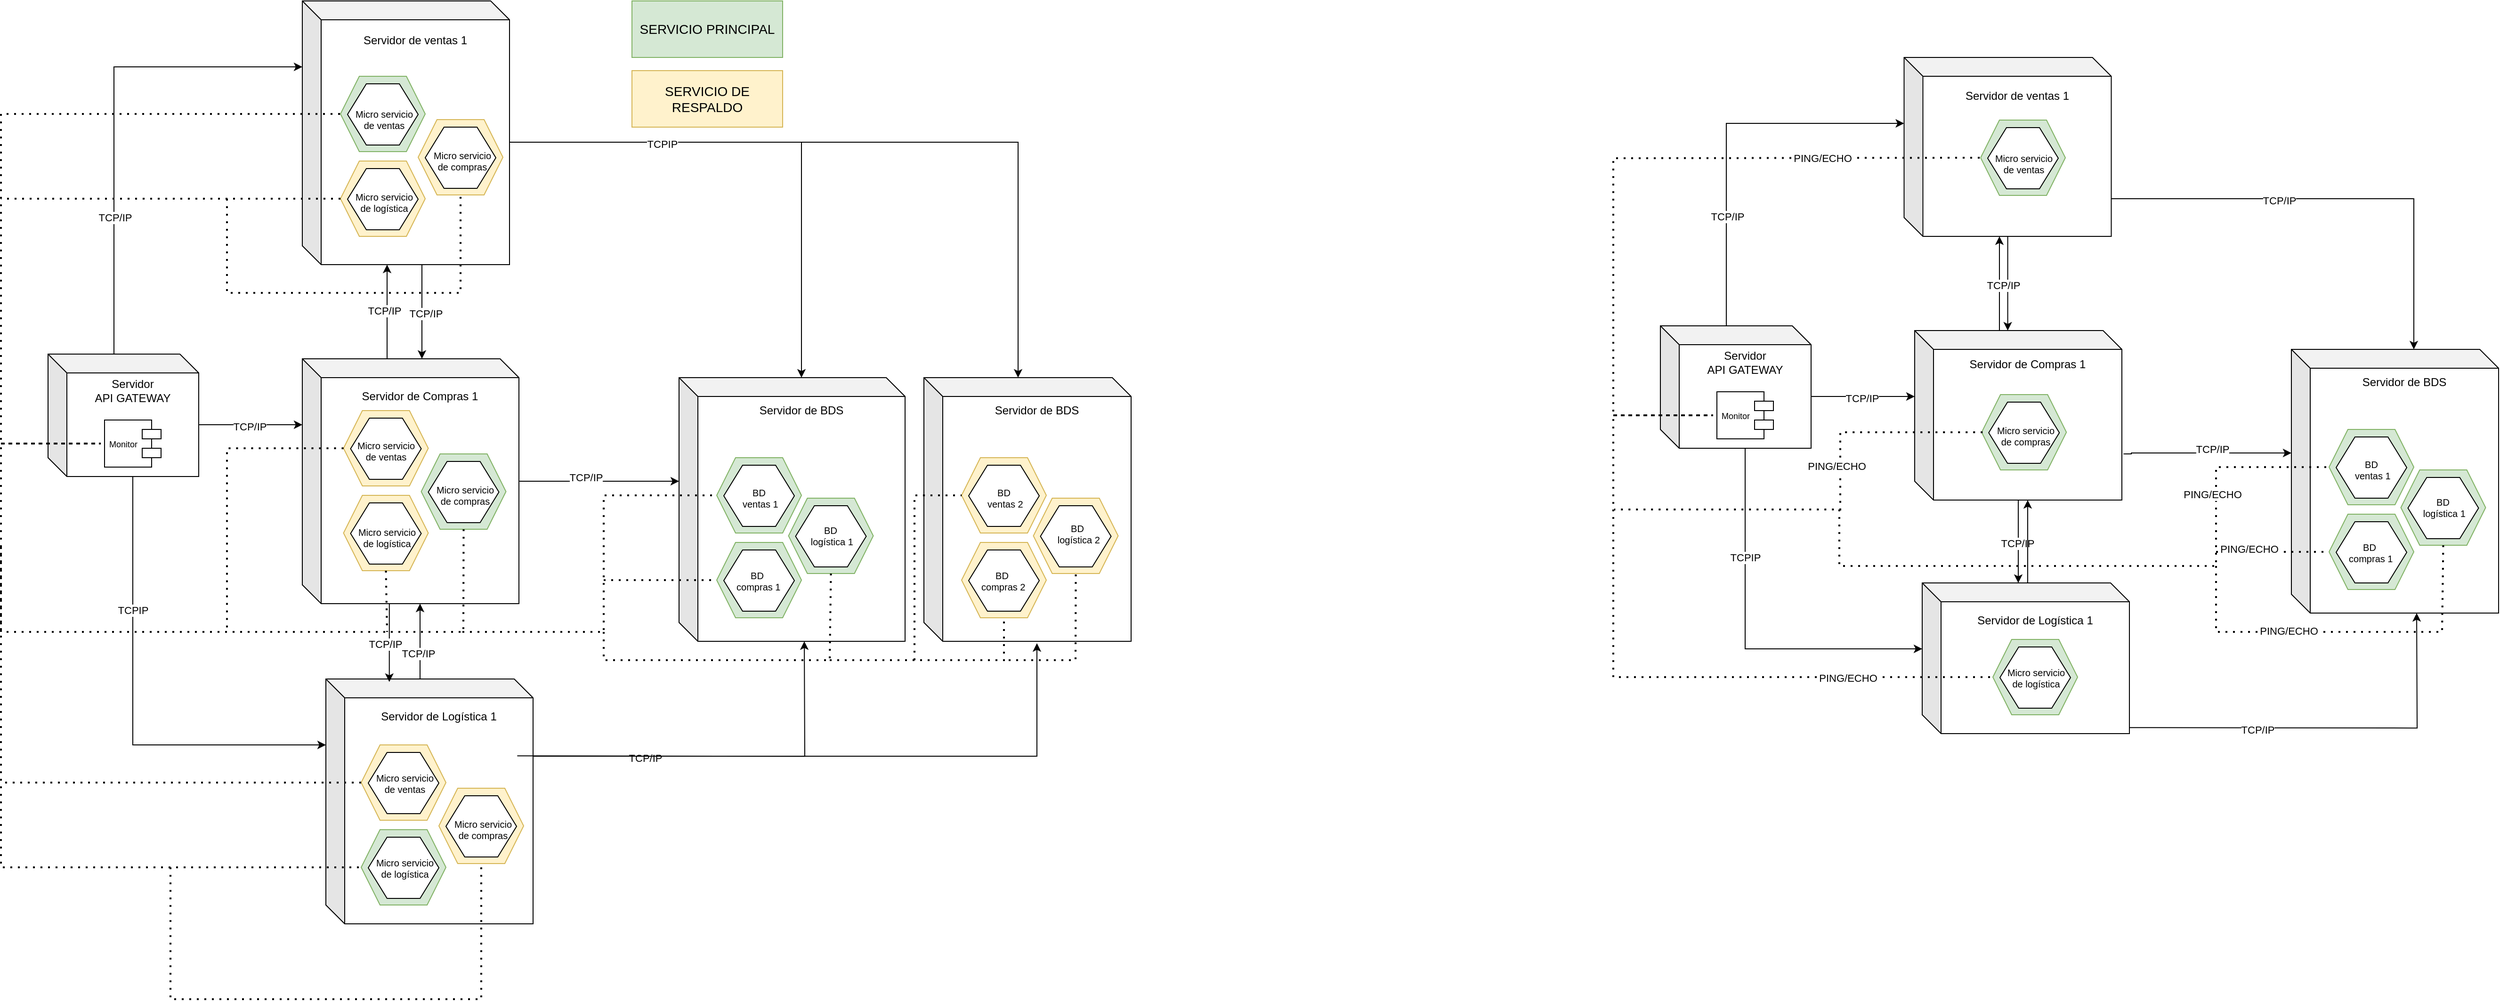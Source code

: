 <mxfile version="26.0.11">
  <diagram name="Page-1" id="pgaPNcEyneE9ROjen3j1">
    <mxGraphModel dx="1737" dy="942" grid="1" gridSize="999" guides="1" tooltips="1" connect="1" arrows="1" fold="1" page="1" pageScale="1" pageWidth="850" pageHeight="1100" math="0" shadow="0">
      <root>
        <mxCell id="0" />
        <mxCell id="1" parent="0" />
        <mxCell id="DALeheetJn7gOVZ7iviD-1" value="&lt;div&gt;&amp;nbsp;&lt;/div&gt;&lt;div&gt;&lt;span style=&quot;background-color: transparent; color: light-dark(rgb(0, 0, 0), rgb(255, 255, 255));&quot;&gt;Servidor&lt;/span&gt;&lt;/div&gt;API GATEWAY&lt;div&gt;&lt;br&gt;&lt;/div&gt;&lt;div&gt;&lt;br&gt;&lt;div&gt;&lt;br&gt;&lt;/div&gt;&lt;div&gt;&lt;br&gt;&lt;/div&gt;&lt;div&gt;&lt;br&gt;&lt;/div&gt;&lt;div&gt;&lt;br&gt;&lt;/div&gt;&lt;/div&gt;" style="shape=cube;whiteSpace=wrap;html=1;boundedLbl=1;backgroundOutline=1;darkOpacity=0.05;darkOpacity2=0.1;" vertex="1" parent="1">
          <mxGeometry x="898" y="385" width="160" height="130" as="geometry" />
        </mxCell>
        <mxCell id="DALeheetJn7gOVZ7iviD-2" value="" style="shape=module;align=left;spacingLeft=20;align=center;verticalAlign=top;whiteSpace=wrap;html=1;direction=west;" vertex="1" parent="1">
          <mxGeometry x="958" y="455" width="60" height="50" as="geometry" />
        </mxCell>
        <mxCell id="DALeheetJn7gOVZ7iviD-3" value="&lt;font style=&quot;font-size: 9px;&quot;&gt;Monitor&lt;/font&gt;" style="text;html=1;align=center;verticalAlign=middle;whiteSpace=wrap;rounded=0;" vertex="1" parent="1">
          <mxGeometry x="948" y="465" width="60" height="30" as="geometry" />
        </mxCell>
        <mxCell id="DALeheetJn7gOVZ7iviD-24" value="" style="edgeStyle=orthogonalEdgeStyle;rounded=0;orthogonalLoop=1;jettySize=auto;html=1;exitX=0.433;exitY=0.991;exitDx=0;exitDy=0;exitPerimeter=0;" edge="1" parent="1">
          <mxGeometry relative="1" as="geometry">
            <mxPoint x="1275.26" y="287.48" as="sourcePoint" />
            <mxPoint x="1295" y="390" as="targetPoint" />
            <Array as="points">
              <mxPoint x="1295" y="288" />
            </Array>
          </mxGeometry>
        </mxCell>
        <mxCell id="DALeheetJn7gOVZ7iviD-130" value="TCP/IP" style="edgeLabel;html=1;align=center;verticalAlign=middle;resizable=0;points=[];" vertex="1" connectable="0" parent="DALeheetJn7gOVZ7iviD-24">
          <mxGeometry x="0.188" y="4" relative="1" as="geometry">
            <mxPoint y="1" as="offset" />
          </mxGeometry>
        </mxCell>
        <mxCell id="DALeheetJn7gOVZ7iviD-4" value="Servidor de ventas 1&lt;div&gt;&lt;br&gt;&lt;/div&gt;&lt;div&gt;&lt;br&gt;&lt;/div&gt;&lt;div&gt;&lt;br&gt;&lt;/div&gt;&lt;div&gt;&lt;br&gt;&lt;/div&gt;&lt;div&gt;&lt;br&gt;&lt;/div&gt;&lt;div&gt;&lt;br&gt;&lt;/div&gt;&lt;div&gt;&lt;br&gt;&lt;/div&gt;&lt;div&gt;&lt;br&gt;&lt;div&gt;&lt;br&gt;&lt;/div&gt;&lt;div&gt;&lt;br&gt;&lt;/div&gt;&lt;div&gt;&lt;br&gt;&lt;/div&gt;&lt;div&gt;&lt;br&gt;&lt;/div&gt;&lt;div&gt;&lt;br&gt;&lt;/div&gt;&lt;div&gt;&lt;br&gt;&lt;div&gt;&lt;br&gt;&lt;/div&gt;&lt;/div&gt;&lt;/div&gt;" style="shape=cube;whiteSpace=wrap;html=1;boundedLbl=1;backgroundOutline=1;darkOpacity=0.05;darkOpacity2=0.1;" vertex="1" parent="1">
          <mxGeometry x="1168" y="10" width="220" height="280" as="geometry" />
        </mxCell>
        <mxCell id="DALeheetJn7gOVZ7iviD-6" value="" style="shape=hexagon;perimeter=hexagonPerimeter2;whiteSpace=wrap;html=1;fixedSize=1;labelBackgroundColor=none;fillColor=#d5e8d4;strokeColor=#82b366;" vertex="1" parent="1">
          <mxGeometry x="1208.5" y="90" width="90" height="80" as="geometry" />
        </mxCell>
        <mxCell id="DALeheetJn7gOVZ7iviD-7" value="Servidor de BDS&lt;div&gt;&lt;br&gt;&lt;/div&gt;&lt;div&gt;&lt;br&gt;&lt;/div&gt;&lt;div&gt;&lt;br&gt;&lt;/div&gt;&lt;div&gt;&lt;br&gt;&lt;/div&gt;&lt;div&gt;&lt;br&gt;&lt;/div&gt;&lt;div&gt;&lt;br&gt;&lt;div&gt;&lt;br&gt;&lt;/div&gt;&lt;/div&gt;&lt;div&gt;&lt;br&gt;&lt;/div&gt;&lt;div&gt;&lt;br&gt;&lt;/div&gt;&lt;div&gt;&lt;br&gt;&lt;/div&gt;&lt;div&gt;&lt;br&gt;&lt;/div&gt;&lt;div&gt;&lt;br&gt;&lt;/div&gt;&lt;div&gt;&lt;br&gt;&lt;/div&gt;&lt;div&gt;&lt;br&gt;&lt;/div&gt;&lt;div&gt;&lt;br&gt;&lt;/div&gt;&lt;div&gt;&lt;br&gt;&lt;/div&gt;" style="shape=cube;whiteSpace=wrap;html=1;boundedLbl=1;backgroundOutline=1;darkOpacity=0.05;darkOpacity2=0.1;" vertex="1" parent="1">
          <mxGeometry x="1568" y="410" width="240" height="280" as="geometry" />
        </mxCell>
        <mxCell id="DALeheetJn7gOVZ7iviD-8" value="Servidor de Compras 1&lt;div&gt;&lt;br&gt;&lt;/div&gt;&lt;div&gt;&lt;br&gt;&lt;/div&gt;&lt;div&gt;&lt;br&gt;&lt;/div&gt;&lt;div&gt;&lt;br&gt;&lt;/div&gt;&lt;div&gt;&lt;br&gt;&lt;/div&gt;&lt;div&gt;&lt;br&gt;&lt;div&gt;&lt;br&gt;&lt;/div&gt;&lt;/div&gt;&lt;div&gt;&lt;br&gt;&lt;/div&gt;&lt;div&gt;&lt;br&gt;&lt;/div&gt;&lt;div&gt;&lt;br&gt;&lt;/div&gt;&lt;div&gt;&lt;br&gt;&lt;/div&gt;&lt;div&gt;&lt;br&gt;&lt;/div&gt;&lt;div&gt;&lt;br&gt;&lt;/div&gt;&lt;div&gt;&lt;br&gt;&lt;/div&gt;" style="shape=cube;whiteSpace=wrap;html=1;boundedLbl=1;backgroundOutline=1;darkOpacity=0.05;darkOpacity2=0.1;" vertex="1" parent="1">
          <mxGeometry x="1168" y="390" width="230" height="260" as="geometry" />
        </mxCell>
        <mxCell id="DALeheetJn7gOVZ7iviD-10" value="Servidor de Logística 1&lt;div&gt;&lt;br&gt;&lt;/div&gt;&lt;div&gt;&lt;br&gt;&lt;/div&gt;&lt;div&gt;&lt;br&gt;&lt;/div&gt;&lt;div&gt;&lt;br&gt;&lt;/div&gt;&lt;div&gt;&lt;br&gt;&lt;/div&gt;&lt;div&gt;&lt;br&gt;&lt;div&gt;&lt;br&gt;&lt;/div&gt;&lt;/div&gt;&lt;div&gt;&lt;br&gt;&lt;/div&gt;&lt;div&gt;&lt;br&gt;&lt;/div&gt;&lt;div&gt;&lt;br&gt;&lt;/div&gt;&lt;div&gt;&lt;br&gt;&lt;/div&gt;&lt;div&gt;&lt;br&gt;&lt;/div&gt;&lt;div&gt;&lt;br&gt;&lt;/div&gt;&lt;div&gt;&lt;br&gt;&lt;/div&gt;" style="shape=cube;whiteSpace=wrap;html=1;boundedLbl=1;backgroundOutline=1;darkOpacity=0.05;darkOpacity2=0.1;" vertex="1" parent="1">
          <mxGeometry x="1193" y="730" width="220" height="260" as="geometry" />
        </mxCell>
        <mxCell id="DALeheetJn7gOVZ7iviD-12" style="edgeStyle=orthogonalEdgeStyle;rounded=0;orthogonalLoop=1;jettySize=auto;html=1;exitX=0;exitY=0;exitDx=160;exitDy=75;exitPerimeter=0;entryX=0;entryY=0;entryDx=0;entryDy=70;entryPerimeter=0;" edge="1" parent="1" source="DALeheetJn7gOVZ7iviD-1" target="DALeheetJn7gOVZ7iviD-8">
          <mxGeometry relative="1" as="geometry" />
        </mxCell>
        <mxCell id="DALeheetJn7gOVZ7iviD-31" value="TCP/IP" style="edgeLabel;html=1;align=center;verticalAlign=middle;resizable=0;points=[];" vertex="1" connectable="0" parent="DALeheetJn7gOVZ7iviD-12">
          <mxGeometry x="-0.031" y="-2" relative="1" as="geometry">
            <mxPoint as="offset" />
          </mxGeometry>
        </mxCell>
        <mxCell id="DALeheetJn7gOVZ7iviD-13" style="edgeStyle=orthogonalEdgeStyle;rounded=0;orthogonalLoop=1;jettySize=auto;html=1;exitX=0;exitY=0;exitDx=70;exitDy=0;exitPerimeter=0;entryX=0;entryY=0;entryDx=0;entryDy=70;entryPerimeter=0;" edge="1" parent="1" source="DALeheetJn7gOVZ7iviD-1" target="DALeheetJn7gOVZ7iviD-4">
          <mxGeometry relative="1" as="geometry" />
        </mxCell>
        <mxCell id="DALeheetJn7gOVZ7iviD-66" value="TCP/IP" style="edgeLabel;html=1;align=center;verticalAlign=middle;resizable=0;points=[];" vertex="1" connectable="0" parent="DALeheetJn7gOVZ7iviD-13">
          <mxGeometry x="-0.423" y="-1" relative="1" as="geometry">
            <mxPoint as="offset" />
          </mxGeometry>
        </mxCell>
        <mxCell id="DALeheetJn7gOVZ7iviD-14" style="edgeStyle=orthogonalEdgeStyle;rounded=0;orthogonalLoop=1;jettySize=auto;html=1;exitX=0;exitY=0;exitDx=90;exitDy=130;exitPerimeter=0;entryX=0;entryY=0;entryDx=0;entryDy=70;entryPerimeter=0;" edge="1" parent="1" source="DALeheetJn7gOVZ7iviD-1" target="DALeheetJn7gOVZ7iviD-10">
          <mxGeometry relative="1" as="geometry" />
        </mxCell>
        <mxCell id="DALeheetJn7gOVZ7iviD-67" value="TCPIP" style="edgeLabel;html=1;align=center;verticalAlign=middle;resizable=0;points=[];" vertex="1" connectable="0" parent="DALeheetJn7gOVZ7iviD-14">
          <mxGeometry x="-0.423" relative="1" as="geometry">
            <mxPoint as="offset" />
          </mxGeometry>
        </mxCell>
        <mxCell id="DALeheetJn7gOVZ7iviD-16" style="edgeStyle=orthogonalEdgeStyle;rounded=0;orthogonalLoop=1;jettySize=auto;html=1;exitX=0;exitY=0;exitDx=70;exitDy=0;exitPerimeter=0;" edge="1" parent="1" source="DALeheetJn7gOVZ7iviD-8">
          <mxGeometry relative="1" as="geometry">
            <mxPoint x="1258" y="290" as="targetPoint" />
            <Array as="points">
              <mxPoint x="1258" y="390" />
            </Array>
          </mxGeometry>
        </mxCell>
        <mxCell id="DALeheetJn7gOVZ7iviD-129" value="TCP/IP" style="edgeLabel;html=1;align=center;verticalAlign=middle;resizable=0;points=[];" vertex="1" connectable="0" parent="DALeheetJn7gOVZ7iviD-16">
          <mxGeometry x="0.193" y="3" relative="1" as="geometry">
            <mxPoint as="offset" />
          </mxGeometry>
        </mxCell>
        <mxCell id="DALeheetJn7gOVZ7iviD-19" style="edgeStyle=orthogonalEdgeStyle;rounded=0;orthogonalLoop=1;jettySize=auto;html=1;entryX=0;entryY=0;entryDx=0;entryDy=110.0;entryPerimeter=0;exitX=0;exitY=0;exitDx=230.0;exitDy=90;exitPerimeter=0;" edge="1" parent="1" source="DALeheetJn7gOVZ7iviD-8" target="DALeheetJn7gOVZ7iviD-7">
          <mxGeometry relative="1" as="geometry">
            <mxPoint x="1508" y="700" as="sourcePoint" />
            <Array as="points">
              <mxPoint x="1398" y="520" />
            </Array>
          </mxGeometry>
        </mxCell>
        <mxCell id="DALeheetJn7gOVZ7iviD-32" value="TCP/IP" style="edgeLabel;html=1;align=center;verticalAlign=middle;resizable=0;points=[];" vertex="1" connectable="0" parent="DALeheetJn7gOVZ7iviD-19">
          <mxGeometry x="0.054" y="4" relative="1" as="geometry">
            <mxPoint as="offset" />
          </mxGeometry>
        </mxCell>
        <mxCell id="DALeheetJn7gOVZ7iviD-20" style="edgeStyle=orthogonalEdgeStyle;rounded=0;orthogonalLoop=1;jettySize=auto;html=1;exitX=1.001;exitY=0.314;exitDx=0;exitDy=0;exitPerimeter=0;entryX=0;entryY=0;entryDx=150;entryDy=280;entryPerimeter=0;" edge="1" parent="1">
          <mxGeometry relative="1" as="geometry">
            <mxPoint x="1396.22" y="811.64" as="sourcePoint" />
            <mxPoint x="1701" y="690" as="targetPoint" />
          </mxGeometry>
        </mxCell>
        <mxCell id="DALeheetJn7gOVZ7iviD-68" value="TCP/IP" style="edgeLabel;html=1;align=center;verticalAlign=middle;resizable=0;points=[];" vertex="1" connectable="0" parent="DALeheetJn7gOVZ7iviD-20">
          <mxGeometry x="-0.367" y="-2" relative="1" as="geometry">
            <mxPoint as="offset" />
          </mxGeometry>
        </mxCell>
        <mxCell id="DALeheetJn7gOVZ7iviD-22" value="" style="shape=hexagon;perimeter=hexagonPerimeter2;whiteSpace=wrap;html=1;fixedSize=1;" vertex="1" parent="1">
          <mxGeometry x="1216" y="98" width="75" height="65" as="geometry" />
        </mxCell>
        <mxCell id="DALeheetJn7gOVZ7iviD-35" value="" style="shape=hexagon;perimeter=hexagonPerimeter2;whiteSpace=wrap;html=1;fixedSize=1;fillColor=#fff2cc;strokeColor=#d6b656;" vertex="1" parent="1">
          <mxGeometry x="1208.5" y="180" width="90" height="80" as="geometry" />
        </mxCell>
        <mxCell id="DALeheetJn7gOVZ7iviD-36" value="" style="shape=hexagon;perimeter=hexagonPerimeter2;whiteSpace=wrap;html=1;fixedSize=1;" vertex="1" parent="1">
          <mxGeometry x="1216" y="188" width="75" height="65" as="geometry" />
        </mxCell>
        <mxCell id="DALeheetJn7gOVZ7iviD-37" value="" style="shape=hexagon;perimeter=hexagonPerimeter2;whiteSpace=wrap;html=1;fixedSize=1;fillColor=#fff2cc;strokeColor=#d6b656;" vertex="1" parent="1">
          <mxGeometry x="1291" y="136" width="90" height="80" as="geometry" />
        </mxCell>
        <mxCell id="DALeheetJn7gOVZ7iviD-38" value="" style="shape=hexagon;perimeter=hexagonPerimeter2;whiteSpace=wrap;html=1;fixedSize=1;" vertex="1" parent="1">
          <mxGeometry x="1298.5" y="144" width="75" height="65" as="geometry" />
        </mxCell>
        <mxCell id="DALeheetJn7gOVZ7iviD-39" value="" style="shape=hexagon;perimeter=hexagonPerimeter2;whiteSpace=wrap;html=1;fixedSize=1;fillColor=#fff2cc;strokeColor=#d6b656;" vertex="1" parent="1">
          <mxGeometry x="1211.75" y="445" width="90" height="80" as="geometry" />
        </mxCell>
        <mxCell id="DALeheetJn7gOVZ7iviD-40" value="" style="shape=hexagon;perimeter=hexagonPerimeter2;whiteSpace=wrap;html=1;fixedSize=1;" vertex="1" parent="1">
          <mxGeometry x="1219.25" y="453" width="75" height="65" as="geometry" />
        </mxCell>
        <mxCell id="DALeheetJn7gOVZ7iviD-41" value="" style="shape=hexagon;perimeter=hexagonPerimeter2;whiteSpace=wrap;html=1;fixedSize=1;fillColor=#fff2cc;strokeColor=#d6b656;" vertex="1" parent="1">
          <mxGeometry x="1211.75" y="535" width="90" height="80" as="geometry" />
        </mxCell>
        <mxCell id="DALeheetJn7gOVZ7iviD-42" value="" style="shape=hexagon;perimeter=hexagonPerimeter2;whiteSpace=wrap;html=1;fixedSize=1;" vertex="1" parent="1">
          <mxGeometry x="1219.25" y="543" width="75" height="65" as="geometry" />
        </mxCell>
        <mxCell id="DALeheetJn7gOVZ7iviD-43" value="" style="shape=hexagon;perimeter=hexagonPerimeter2;whiteSpace=wrap;html=1;fixedSize=1;fillColor=#d5e8d4;strokeColor=#82b366;" vertex="1" parent="1">
          <mxGeometry x="1294.25" y="491" width="90" height="80" as="geometry" />
        </mxCell>
        <mxCell id="DALeheetJn7gOVZ7iviD-44" value="" style="shape=hexagon;perimeter=hexagonPerimeter2;whiteSpace=wrap;html=1;fixedSize=1;" vertex="1" parent="1">
          <mxGeometry x="1301.75" y="499" width="75" height="65" as="geometry" />
        </mxCell>
        <mxCell id="DALeheetJn7gOVZ7iviD-45" value="" style="shape=hexagon;perimeter=hexagonPerimeter2;whiteSpace=wrap;html=1;fixedSize=1;fillColor=#fff2cc;strokeColor=#d6b656;" vertex="1" parent="1">
          <mxGeometry x="1230.5" y="800" width="90" height="80" as="geometry" />
        </mxCell>
        <mxCell id="DALeheetJn7gOVZ7iviD-46" value="" style="shape=hexagon;perimeter=hexagonPerimeter2;whiteSpace=wrap;html=1;fixedSize=1;" vertex="1" parent="1">
          <mxGeometry x="1238" y="808" width="75" height="65" as="geometry" />
        </mxCell>
        <mxCell id="DALeheetJn7gOVZ7iviD-47" value="" style="shape=hexagon;perimeter=hexagonPerimeter2;whiteSpace=wrap;html=1;fixedSize=1;fillColor=#d5e8d4;strokeColor=#82b366;" vertex="1" parent="1">
          <mxGeometry x="1230.5" y="890" width="90" height="80" as="geometry" />
        </mxCell>
        <mxCell id="DALeheetJn7gOVZ7iviD-48" value="" style="shape=hexagon;perimeter=hexagonPerimeter2;whiteSpace=wrap;html=1;fixedSize=1;" vertex="1" parent="1">
          <mxGeometry x="1238" y="898" width="75" height="65" as="geometry" />
        </mxCell>
        <mxCell id="DALeheetJn7gOVZ7iviD-49" value="" style="shape=hexagon;perimeter=hexagonPerimeter2;whiteSpace=wrap;html=1;fixedSize=1;fillColor=#fff2cc;strokeColor=#d6b656;" vertex="1" parent="1">
          <mxGeometry x="1313" y="846" width="90" height="80" as="geometry" />
        </mxCell>
        <mxCell id="DALeheetJn7gOVZ7iviD-50" value="" style="shape=hexagon;perimeter=hexagonPerimeter2;whiteSpace=wrap;html=1;fixedSize=1;" vertex="1" parent="1">
          <mxGeometry x="1320.5" y="854" width="75" height="65" as="geometry" />
        </mxCell>
        <mxCell id="DALeheetJn7gOVZ7iviD-51" value="Micro servicio de ventas" style="text;html=1;align=center;verticalAlign=middle;whiteSpace=wrap;rounded=0;fontSize=10;" vertex="1" parent="1">
          <mxGeometry x="1221.5" y="121" width="66.25" height="30" as="geometry" />
        </mxCell>
        <mxCell id="DALeheetJn7gOVZ7iviD-52" value="Micro servicio de ventas" style="text;html=1;align=center;verticalAlign=middle;whiteSpace=wrap;rounded=0;fontSize=10;" vertex="1" parent="1">
          <mxGeometry x="1223.5" y="473" width="66.25" height="30" as="geometry" />
        </mxCell>
        <mxCell id="DALeheetJn7gOVZ7iviD-53" value="Micro servicio de compras" style="text;html=1;align=center;verticalAlign=middle;whiteSpace=wrap;rounded=0;fontSize=10;" vertex="1" parent="1">
          <mxGeometry x="1327.25" y="870" width="66.25" height="40" as="geometry" />
        </mxCell>
        <mxCell id="DALeheetJn7gOVZ7iviD-54" value="Micro servicio de compras" style="text;html=1;align=center;verticalAlign=middle;whiteSpace=wrap;rounded=0;fontSize=10;" vertex="1" parent="1">
          <mxGeometry x="1308" y="515" width="66.25" height="40" as="geometry" />
        </mxCell>
        <mxCell id="DALeheetJn7gOVZ7iviD-55" value="Micro servicio de compras" style="text;html=1;align=center;verticalAlign=middle;whiteSpace=wrap;rounded=0;fontSize=10;" vertex="1" parent="1">
          <mxGeometry x="1305.13" y="159.5" width="66.25" height="40" as="geometry" />
        </mxCell>
        <mxCell id="DALeheetJn7gOVZ7iviD-56" value="Micro servicio de logí&lt;span style=&quot;color: rgba(0, 0, 0, 0); font-family: monospace; font-size: 0px; text-align: start; text-wrap-mode: nowrap;&quot;&gt;%3CmxGraphModel%3E%3Croot%3E%3CmxCell%20id%3D%220%22%2F%3E%3CmxCell%20id%3D%221%22%20parent%3D%220%22%2F%3E%3CmxCell%20id%3D%222%22%20value%3D%22Micro%20servicio%20de%20compras%22%20style%3D%22text%3Bhtml%3D1%3Balign%3Dcenter%3BverticalAlign%3Dmiddle%3BwhiteSpace%3Dwrap%3Brounded%3D0%3BfontSize%3D10%3B%22%20vertex%3D%221%22%20parent%3D%221%22%3E%3CmxGeometry%20x%3D%22537.13%22%20y%3D%2249.5%22%20width%3D%2266.25%22%20height%3D%2240%22%20as%3D%22geometry%22%2F%3E%3C%2FmxCell%3E%3C%2Froot%3E%3C%2FmxGraphModel%3E&lt;/span&gt;&lt;span style=&quot;background-color: transparent; color: light-dark(rgb(0, 0, 0), rgb(255, 255, 255));&quot;&gt;stica&lt;/span&gt;" style="text;html=1;align=center;verticalAlign=middle;whiteSpace=wrap;rounded=0;fontSize=10;" vertex="1" parent="1">
          <mxGeometry x="1221.5" y="204" width="66.25" height="40" as="geometry" />
        </mxCell>
        <mxCell id="DALeheetJn7gOVZ7iviD-57" value="Micro servicio de logí&lt;span style=&quot;color: rgba(0, 0, 0, 0); font-family: monospace; font-size: 0px; text-align: start; text-wrap-mode: nowrap;&quot;&gt;%3CmxGraphModel%3E%3Croot%3E%3CmxCell%20id%3D%220%22%2F%3E%3CmxCell%20id%3D%221%22%20parent%3D%220%22%2F%3E%3CmxCell%20id%3D%222%22%20value%3D%22Micro%20servicio%20de%20compras%22%20style%3D%22text%3Bhtml%3D1%3Balign%3Dcenter%3BverticalAlign%3Dmiddle%3BwhiteSpace%3Dwrap%3Brounded%3D0%3BfontSize%3D10%3B%22%20vertex%3D%221%22%20parent%3D%221%22%3E%3CmxGeometry%20x%3D%22537.13%22%20y%3D%2249.5%22%20width%3D%2266.25%22%20height%3D%2240%22%20as%3D%22geometry%22%2F%3E%3C%2FmxCell%3E%3C%2Froot%3E%3C%2FmxGraphModel%3E&lt;/span&gt;&lt;span style=&quot;background-color: transparent; color: light-dark(rgb(0, 0, 0), rgb(255, 255, 255));&quot;&gt;stica&lt;/span&gt;" style="text;html=1;align=center;verticalAlign=middle;whiteSpace=wrap;rounded=0;fontSize=10;" vertex="1" parent="1">
          <mxGeometry x="1224.75" y="560" width="66.25" height="40" as="geometry" />
        </mxCell>
        <mxCell id="DALeheetJn7gOVZ7iviD-60" value="Micro servicio de logí&lt;span style=&quot;color: rgba(0, 0, 0, 0); font-family: monospace; font-size: 0px; text-align: start; text-wrap-mode: nowrap;&quot;&gt;%3CmxGraphModel%3E%3Croot%3E%3CmxCell%20id%3D%220%22%2F%3E%3CmxCell%20id%3D%221%22%20parent%3D%220%22%2F%3E%3CmxCell%20id%3D%222%22%20value%3D%22Micro%20servicio%20de%20compras%22%20style%3D%22text%3Bhtml%3D1%3Balign%3Dcenter%3BverticalAlign%3Dmiddle%3BwhiteSpace%3Dwrap%3Brounded%3D0%3BfontSize%3D10%3B%22%20vertex%3D%221%22%20parent%3D%221%22%3E%3CmxGeometry%20x%3D%22537.13%22%20y%3D%2249.5%22%20width%3D%2266.25%22%20height%3D%2240%22%20as%3D%22geometry%22%2F%3E%3C%2FmxCell%3E%3C%2Froot%3E%3C%2FmxGraphModel%3E&lt;/span&gt;&lt;span style=&quot;background-color: transparent; color: light-dark(rgb(0, 0, 0), rgb(255, 255, 255));&quot;&gt;stica&lt;/span&gt;" style="text;html=1;align=center;verticalAlign=middle;whiteSpace=wrap;rounded=0;fontSize=10;" vertex="1" parent="1">
          <mxGeometry x="1243.88" y="910.5" width="66.25" height="40" as="geometry" />
        </mxCell>
        <mxCell id="DALeheetJn7gOVZ7iviD-61" value="Micro servicio de ventas" style="text;html=1;align=center;verticalAlign=middle;whiteSpace=wrap;rounded=0;fontSize=10;" vertex="1" parent="1">
          <mxGeometry x="1243.88" y="825.5" width="66.25" height="30" as="geometry" />
        </mxCell>
        <mxCell id="DALeheetJn7gOVZ7iviD-63" style="edgeStyle=orthogonalEdgeStyle;rounded=0;orthogonalLoop=1;jettySize=auto;html=1;exitX=0;exitY=0;exitDx=100;exitDy=0;exitPerimeter=0;entryX=0;entryY=0;entryDx=125.0;entryDy=260;entryPerimeter=0;" edge="1" parent="1" source="DALeheetJn7gOVZ7iviD-10" target="DALeheetJn7gOVZ7iviD-8">
          <mxGeometry relative="1" as="geometry" />
        </mxCell>
        <mxCell id="DALeheetJn7gOVZ7iviD-132" value="TCP/IP" style="edgeLabel;html=1;align=center;verticalAlign=middle;resizable=0;points=[];" vertex="1" connectable="0" parent="DALeheetJn7gOVZ7iviD-63">
          <mxGeometry x="-0.31" y="2" relative="1" as="geometry">
            <mxPoint as="offset" />
          </mxGeometry>
        </mxCell>
        <mxCell id="DALeheetJn7gOVZ7iviD-64" style="edgeStyle=orthogonalEdgeStyle;rounded=0;orthogonalLoop=1;jettySize=auto;html=1;exitX=0;exitY=0;exitDx=125.0;exitDy=260;exitPerimeter=0;entryX=0.329;entryY=0.012;entryDx=0;entryDy=0;entryPerimeter=0;" edge="1" parent="1">
          <mxGeometry relative="1" as="geometry">
            <mxPoint x="1288" y="650" as="sourcePoint" />
            <mxPoint x="1260.38" y="733.12" as="targetPoint" />
            <Array as="points">
              <mxPoint x="1260" y="650" />
            </Array>
          </mxGeometry>
        </mxCell>
        <mxCell id="DALeheetJn7gOVZ7iviD-131" value="TCP/IP" style="edgeLabel;html=1;align=center;verticalAlign=middle;resizable=0;points=[];" vertex="1" connectable="0" parent="DALeheetJn7gOVZ7iviD-64">
          <mxGeometry x="0.265" y="-5" relative="1" as="geometry">
            <mxPoint as="offset" />
          </mxGeometry>
        </mxCell>
        <mxCell id="DALeheetJn7gOVZ7iviD-69" value="" style="endArrow=none;dashed=1;html=1;dashPattern=1 3;strokeWidth=2;rounded=0;exitX=0;exitY=0.5;exitDx=0;exitDy=0;entryX=0;entryY=0.5;entryDx=0;entryDy=0;" edge="1" parent="1" source="DALeheetJn7gOVZ7iviD-3" target="DALeheetJn7gOVZ7iviD-6">
          <mxGeometry width="50" height="50" relative="1" as="geometry">
            <mxPoint x="1238" y="450" as="sourcePoint" />
            <mxPoint x="828" y="455" as="targetPoint" />
            <Array as="points">
              <mxPoint x="848" y="480" />
              <mxPoint x="848" y="130" />
            </Array>
          </mxGeometry>
        </mxCell>
        <mxCell id="DALeheetJn7gOVZ7iviD-70" value="" style="endArrow=none;dashed=1;html=1;dashPattern=1 3;strokeWidth=2;rounded=0;entryX=0;entryY=0.5;entryDx=0;entryDy=0;" edge="1" parent="1" source="DALeheetJn7gOVZ7iviD-3" target="DALeheetJn7gOVZ7iviD-47">
          <mxGeometry width="50" height="50" relative="1" as="geometry">
            <mxPoint x="1238" y="450" as="sourcePoint" />
            <mxPoint x="1288" y="400" as="targetPoint" />
            <Array as="points">
              <mxPoint x="848" y="480" />
              <mxPoint x="848" y="930" />
            </Array>
          </mxGeometry>
        </mxCell>
        <mxCell id="DALeheetJn7gOVZ7iviD-71" value="" style="endArrow=none;dashed=1;html=1;dashPattern=1 3;strokeWidth=2;rounded=0;exitX=0.5;exitY=1;exitDx=0;exitDy=0;" edge="1" parent="1" source="DALeheetJn7gOVZ7iviD-41">
          <mxGeometry width="50" height="50" relative="1" as="geometry">
            <mxPoint x="1238" y="540" as="sourcePoint" />
            <mxPoint x="1258" y="680" as="targetPoint" />
          </mxGeometry>
        </mxCell>
        <mxCell id="DALeheetJn7gOVZ7iviD-72" value="" style="endArrow=none;dashed=1;html=1;dashPattern=1 3;strokeWidth=2;rounded=0;entryX=0.5;entryY=1;entryDx=0;entryDy=0;" edge="1" parent="1" target="DALeheetJn7gOVZ7iviD-43">
          <mxGeometry width="50" height="50" relative="1" as="geometry">
            <mxPoint x="848" y="590" as="sourcePoint" />
            <mxPoint x="1288" y="490" as="targetPoint" />
            <Array as="points">
              <mxPoint x="848" y="680" />
              <mxPoint x="1339" y="680" />
            </Array>
          </mxGeometry>
        </mxCell>
        <mxCell id="DALeheetJn7gOVZ7iviD-76" value="" style="endArrow=none;dashed=1;html=1;dashPattern=1 3;strokeWidth=2;rounded=0;exitX=0;exitY=0.5;exitDx=0;exitDy=0;" edge="1" parent="1" source="DALeheetJn7gOVZ7iviD-35">
          <mxGeometry width="50" height="50" relative="1" as="geometry">
            <mxPoint x="1238" y="250" as="sourcePoint" />
            <mxPoint x="848" y="220" as="targetPoint" />
          </mxGeometry>
        </mxCell>
        <mxCell id="DALeheetJn7gOVZ7iviD-77" value="" style="endArrow=none;dashed=1;html=1;dashPattern=1 3;strokeWidth=2;rounded=0;exitX=0;exitY=0.5;exitDx=0;exitDy=0;" edge="1" parent="1" source="DALeheetJn7gOVZ7iviD-45">
          <mxGeometry width="50" height="50" relative="1" as="geometry">
            <mxPoint x="1098" y="840" as="sourcePoint" />
            <mxPoint x="848" y="840" as="targetPoint" />
          </mxGeometry>
        </mxCell>
        <mxCell id="DALeheetJn7gOVZ7iviD-78" value="" style="endArrow=none;dashed=1;html=1;dashPattern=1 3;strokeWidth=2;rounded=0;exitX=0;exitY=0.5;exitDx=0;exitDy=0;" edge="1" parent="1" source="DALeheetJn7gOVZ7iviD-39">
          <mxGeometry width="50" height="50" relative="1" as="geometry">
            <mxPoint x="1238" y="490" as="sourcePoint" />
            <mxPoint x="1088" y="680" as="targetPoint" />
            <Array as="points">
              <mxPoint x="1088" y="485" />
            </Array>
          </mxGeometry>
        </mxCell>
        <mxCell id="DALeheetJn7gOVZ7iviD-79" value="" style="endArrow=none;dashed=1;html=1;dashPattern=1 3;strokeWidth=2;rounded=0;entryX=0.5;entryY=1;entryDx=0;entryDy=0;" edge="1" parent="1" target="DALeheetJn7gOVZ7iviD-49">
          <mxGeometry width="50" height="50" relative="1" as="geometry">
            <mxPoint x="1028" y="930" as="sourcePoint" />
            <mxPoint x="1288" y="910" as="targetPoint" />
            <Array as="points">
              <mxPoint x="1028" y="1070" />
              <mxPoint x="1358" y="1070" />
            </Array>
          </mxGeometry>
        </mxCell>
        <mxCell id="DALeheetJn7gOVZ7iviD-80" value="" style="endArrow=none;dashed=1;html=1;dashPattern=1 3;strokeWidth=2;rounded=0;entryX=0.5;entryY=1;entryDx=0;entryDy=0;" edge="1" parent="1" target="DALeheetJn7gOVZ7iviD-37">
          <mxGeometry width="50" height="50" relative="1" as="geometry">
            <mxPoint x="1088" y="220" as="sourcePoint" />
            <mxPoint x="1288" y="210" as="targetPoint" />
            <Array as="points">
              <mxPoint x="1088" y="320" />
              <mxPoint x="1336" y="320" />
            </Array>
          </mxGeometry>
        </mxCell>
        <mxCell id="DALeheetJn7gOVZ7iviD-82" value="" style="shape=hexagon;perimeter=hexagonPerimeter2;whiteSpace=wrap;html=1;fixedSize=1;fillColor=#d5e8d4;strokeColor=#82b366;" vertex="1" parent="1">
          <mxGeometry x="1608" y="495" width="90" height="80" as="geometry" />
        </mxCell>
        <mxCell id="DALeheetJn7gOVZ7iviD-83" value="" style="shape=hexagon;perimeter=hexagonPerimeter2;whiteSpace=wrap;html=1;fixedSize=1;" vertex="1" parent="1">
          <mxGeometry x="1615.5" y="503" width="75" height="65" as="geometry" />
        </mxCell>
        <mxCell id="DALeheetJn7gOVZ7iviD-84" value="" style="shape=hexagon;perimeter=hexagonPerimeter2;whiteSpace=wrap;html=1;fixedSize=1;fillColor=#d5e8d4;strokeColor=#82b366;" vertex="1" parent="1">
          <mxGeometry x="1608" y="585" width="90" height="80" as="geometry" />
        </mxCell>
        <mxCell id="DALeheetJn7gOVZ7iviD-85" value="" style="shape=hexagon;perimeter=hexagonPerimeter2;whiteSpace=wrap;html=1;fixedSize=1;" vertex="1" parent="1">
          <mxGeometry x="1615.5" y="593" width="75" height="65" as="geometry" />
        </mxCell>
        <mxCell id="DALeheetJn7gOVZ7iviD-88" value="BD&lt;div&gt;&amp;nbsp;ventas 1&lt;/div&gt;" style="text;html=1;align=center;verticalAlign=middle;whiteSpace=wrap;rounded=0;fontSize=10;" vertex="1" parent="1">
          <mxGeometry x="1619.75" y="523" width="66.25" height="30" as="geometry" />
        </mxCell>
        <mxCell id="DALeheetJn7gOVZ7iviD-91" style="edgeStyle=orthogonalEdgeStyle;rounded=0;orthogonalLoop=1;jettySize=auto;html=1;exitX=0;exitY=0;exitDx=220;exitDy=150;exitPerimeter=0;entryX=0;entryY=0;entryDx=130;entryDy=0;entryPerimeter=0;" edge="1" parent="1" source="DALeheetJn7gOVZ7iviD-4" target="DALeheetJn7gOVZ7iviD-7">
          <mxGeometry relative="1" as="geometry" />
        </mxCell>
        <mxCell id="DALeheetJn7gOVZ7iviD-98" value="" style="shape=hexagon;perimeter=hexagonPerimeter2;whiteSpace=wrap;html=1;fixedSize=1;fillColor=#d5e8d4;strokeColor=#82b366;" vertex="1" parent="1">
          <mxGeometry x="1684.25" y="538" width="90" height="80" as="geometry" />
        </mxCell>
        <mxCell id="DALeheetJn7gOVZ7iviD-99" value="" style="shape=hexagon;perimeter=hexagonPerimeter2;whiteSpace=wrap;html=1;fixedSize=1;" vertex="1" parent="1">
          <mxGeometry x="1691.75" y="546" width="75" height="65" as="geometry" />
        </mxCell>
        <mxCell id="DALeheetJn7gOVZ7iviD-101" value="BD&lt;div&gt;&amp;nbsp;logística 1&lt;/div&gt;" style="text;html=1;align=center;verticalAlign=middle;whiteSpace=wrap;rounded=0;fontSize=10;" vertex="1" parent="1">
          <mxGeometry x="1696.13" y="563" width="66.25" height="30" as="geometry" />
        </mxCell>
        <mxCell id="DALeheetJn7gOVZ7iviD-102" value="BD&lt;div&gt;&amp;nbsp;compras 1&lt;/div&gt;" style="text;html=1;align=center;verticalAlign=middle;whiteSpace=wrap;rounded=0;fontSize=10;" vertex="1" parent="1">
          <mxGeometry x="1618" y="610.5" width="66.25" height="30" as="geometry" />
        </mxCell>
        <mxCell id="DALeheetJn7gOVZ7iviD-106" value="Servidor de BDS&lt;div&gt;&lt;br&gt;&lt;/div&gt;&lt;div&gt;&lt;br&gt;&lt;/div&gt;&lt;div&gt;&lt;br&gt;&lt;/div&gt;&lt;div&gt;&lt;br&gt;&lt;/div&gt;&lt;div&gt;&lt;br&gt;&lt;/div&gt;&lt;div&gt;&lt;br&gt;&lt;div&gt;&lt;br&gt;&lt;/div&gt;&lt;/div&gt;&lt;div&gt;&lt;br&gt;&lt;/div&gt;&lt;div&gt;&lt;br&gt;&lt;/div&gt;&lt;div&gt;&lt;br&gt;&lt;/div&gt;&lt;div&gt;&lt;br&gt;&lt;/div&gt;&lt;div&gt;&lt;br&gt;&lt;/div&gt;&lt;div&gt;&lt;br&gt;&lt;/div&gt;&lt;div&gt;&lt;br&gt;&lt;/div&gt;&lt;div&gt;&lt;br&gt;&lt;/div&gt;&lt;div&gt;&lt;br&gt;&lt;/div&gt;" style="shape=cube;whiteSpace=wrap;html=1;boundedLbl=1;backgroundOutline=1;darkOpacity=0.05;darkOpacity2=0.1;" vertex="1" parent="1">
          <mxGeometry x="1828" y="410" width="220" height="280" as="geometry" />
        </mxCell>
        <mxCell id="DALeheetJn7gOVZ7iviD-107" value="" style="shape=hexagon;perimeter=hexagonPerimeter2;whiteSpace=wrap;html=1;fixedSize=1;fillColor=#fff2cc;strokeColor=#d6b656;" vertex="1" parent="1">
          <mxGeometry x="1868" y="495" width="90" height="80" as="geometry" />
        </mxCell>
        <mxCell id="DALeheetJn7gOVZ7iviD-108" value="" style="shape=hexagon;perimeter=hexagonPerimeter2;whiteSpace=wrap;html=1;fixedSize=1;" vertex="1" parent="1">
          <mxGeometry x="1875.5" y="503" width="75" height="65" as="geometry" />
        </mxCell>
        <mxCell id="DALeheetJn7gOVZ7iviD-109" value="" style="shape=hexagon;perimeter=hexagonPerimeter2;whiteSpace=wrap;html=1;fixedSize=1;fillColor=#fff2cc;strokeColor=#d6b656;" vertex="1" parent="1">
          <mxGeometry x="1868" y="585" width="90" height="80" as="geometry" />
        </mxCell>
        <mxCell id="DALeheetJn7gOVZ7iviD-110" value="" style="shape=hexagon;perimeter=hexagonPerimeter2;whiteSpace=wrap;html=1;fixedSize=1;" vertex="1" parent="1">
          <mxGeometry x="1875.5" y="593" width="75" height="65" as="geometry" />
        </mxCell>
        <mxCell id="DALeheetJn7gOVZ7iviD-111" value="BD&lt;div&gt;&amp;nbsp;ventas 2&lt;/div&gt;" style="text;html=1;align=center;verticalAlign=middle;whiteSpace=wrap;rounded=0;fontSize=10;" vertex="1" parent="1">
          <mxGeometry x="1879.75" y="523" width="66.25" height="30" as="geometry" />
        </mxCell>
        <mxCell id="DALeheetJn7gOVZ7iviD-112" value="" style="shape=hexagon;perimeter=hexagonPerimeter2;whiteSpace=wrap;html=1;fixedSize=1;fillColor=#fff2cc;strokeColor=#d6b656;" vertex="1" parent="1">
          <mxGeometry x="1944.25" y="538" width="90" height="80" as="geometry" />
        </mxCell>
        <mxCell id="DALeheetJn7gOVZ7iviD-113" value="" style="shape=hexagon;perimeter=hexagonPerimeter2;whiteSpace=wrap;html=1;fixedSize=1;" vertex="1" parent="1">
          <mxGeometry x="1951.75" y="546" width="75" height="65" as="geometry" />
        </mxCell>
        <mxCell id="DALeheetJn7gOVZ7iviD-115" value="BD&lt;div&gt;&amp;nbsp;compras 2&lt;/div&gt;" style="text;html=1;align=center;verticalAlign=middle;whiteSpace=wrap;rounded=0;fontSize=10;" vertex="1" parent="1">
          <mxGeometry x="1878" y="610.5" width="66.25" height="30" as="geometry" />
        </mxCell>
        <mxCell id="DALeheetJn7gOVZ7iviD-116" value="BD&lt;div&gt;&amp;nbsp;logística 2&lt;/div&gt;" style="text;html=1;align=center;verticalAlign=middle;whiteSpace=wrap;rounded=0;fontSize=10;" vertex="1" parent="1">
          <mxGeometry x="1958" y="560.5" width="66.25" height="30" as="geometry" />
        </mxCell>
        <mxCell id="DALeheetJn7gOVZ7iviD-117" style="edgeStyle=orthogonalEdgeStyle;rounded=0;orthogonalLoop=1;jettySize=auto;html=1;exitX=0;exitY=0;exitDx=220;exitDy=150;exitPerimeter=0;entryX=0;entryY=0;entryDx=100;entryDy=0;entryPerimeter=0;" edge="1" parent="1" source="DALeheetJn7gOVZ7iviD-4" target="DALeheetJn7gOVZ7iviD-106">
          <mxGeometry relative="1" as="geometry" />
        </mxCell>
        <mxCell id="DALeheetJn7gOVZ7iviD-121" value="TCPIP" style="edgeLabel;html=1;align=center;verticalAlign=middle;resizable=0;points=[];" vertex="1" connectable="0" parent="DALeheetJn7gOVZ7iviD-117">
          <mxGeometry x="-0.59" y="-2" relative="1" as="geometry">
            <mxPoint as="offset" />
          </mxGeometry>
        </mxCell>
        <mxCell id="DALeheetJn7gOVZ7iviD-118" style="edgeStyle=orthogonalEdgeStyle;rounded=0;orthogonalLoop=1;jettySize=auto;html=1;exitX=0;exitY=0;exitDx=220;exitDy=140;exitPerimeter=0;entryX=0;entryY=0;entryDx=120;entryDy=280;entryPerimeter=0;" edge="1" parent="1">
          <mxGeometry relative="1" as="geometry">
            <mxPoint x="1413" y="872" as="sourcePoint" />
            <mxPoint x="1948" y="692" as="targetPoint" />
            <Array as="points">
              <mxPoint x="1413" y="812" />
              <mxPoint x="1948" y="812" />
            </Array>
          </mxGeometry>
        </mxCell>
        <mxCell id="DALeheetJn7gOVZ7iviD-122" value="" style="endArrow=none;dashed=1;html=1;dashPattern=1 3;strokeWidth=2;rounded=0;entryX=0;entryY=0.5;entryDx=0;entryDy=0;" edge="1" parent="1" target="DALeheetJn7gOVZ7iviD-82">
          <mxGeometry width="50" height="50" relative="1" as="geometry">
            <mxPoint x="1338" y="680" as="sourcePoint" />
            <mxPoint x="1578" y="570" as="targetPoint" />
            <Array as="points">
              <mxPoint x="1488" y="680" />
              <mxPoint x="1488" y="535" />
            </Array>
          </mxGeometry>
        </mxCell>
        <mxCell id="DALeheetJn7gOVZ7iviD-123" value="" style="endArrow=none;dashed=1;html=1;dashPattern=1 3;strokeWidth=2;rounded=0;entryX=0;entryY=0.5;entryDx=0;entryDy=0;" edge="1" parent="1" target="DALeheetJn7gOVZ7iviD-84">
          <mxGeometry width="50" height="50" relative="1" as="geometry">
            <mxPoint x="1488" y="625" as="sourcePoint" />
            <mxPoint x="1578" y="570" as="targetPoint" />
          </mxGeometry>
        </mxCell>
        <mxCell id="DALeheetJn7gOVZ7iviD-124" value="" style="endArrow=none;dashed=1;html=1;dashPattern=1 3;strokeWidth=2;rounded=0;entryX=0.5;entryY=1;entryDx=0;entryDy=0;" edge="1" parent="1" target="DALeheetJn7gOVZ7iviD-98">
          <mxGeometry width="50" height="50" relative="1" as="geometry">
            <mxPoint x="1488" y="680" as="sourcePoint" />
            <mxPoint x="1578" y="570" as="targetPoint" />
            <Array as="points">
              <mxPoint x="1488" y="710" />
              <mxPoint x="1728" y="710" />
            </Array>
          </mxGeometry>
        </mxCell>
        <mxCell id="DALeheetJn7gOVZ7iviD-125" value="" style="endArrow=none;dashed=1;html=1;dashPattern=1 3;strokeWidth=2;rounded=0;entryX=0.5;entryY=1;entryDx=0;entryDy=0;" edge="1" parent="1" target="DALeheetJn7gOVZ7iviD-109">
          <mxGeometry width="50" height="50" relative="1" as="geometry">
            <mxPoint x="1728" y="710" as="sourcePoint" />
            <mxPoint x="1578" y="660" as="targetPoint" />
            <Array as="points">
              <mxPoint x="1913" y="710" />
            </Array>
          </mxGeometry>
        </mxCell>
        <mxCell id="DALeheetJn7gOVZ7iviD-126" value="" style="endArrow=none;dashed=1;html=1;dashPattern=1 3;strokeWidth=2;rounded=0;entryX=0.5;entryY=1;entryDx=0;entryDy=0;" edge="1" parent="1" target="DALeheetJn7gOVZ7iviD-112">
          <mxGeometry width="50" height="50" relative="1" as="geometry">
            <mxPoint x="1918" y="710" as="sourcePoint" />
            <mxPoint x="1978" y="660" as="targetPoint" />
            <Array as="points">
              <mxPoint x="1989" y="710" />
            </Array>
          </mxGeometry>
        </mxCell>
        <mxCell id="DALeheetJn7gOVZ7iviD-127" value="" style="endArrow=none;dashed=1;html=1;dashPattern=1 3;strokeWidth=2;rounded=0;entryX=0;entryY=0.5;entryDx=0;entryDy=0;" edge="1" parent="1" target="DALeheetJn7gOVZ7iviD-107">
          <mxGeometry width="50" height="50" relative="1" as="geometry">
            <mxPoint x="1818" y="710" as="sourcePoint" />
            <mxPoint x="1978" y="660" as="targetPoint" />
            <Array as="points">
              <mxPoint x="1818" y="535" />
            </Array>
          </mxGeometry>
        </mxCell>
        <mxCell id="DALeheetJn7gOVZ7iviD-128" value="" style="endArrow=none;dashed=1;html=1;dashPattern=1 3;strokeWidth=2;rounded=0;entryX=1;entryY=0.5;entryDx=0;entryDy=0;" edge="1" parent="1" target="DALeheetJn7gOVZ7iviD-2">
          <mxGeometry width="50" height="50" relative="1" as="geometry">
            <mxPoint x="848" y="480" as="sourcePoint" />
            <mxPoint x="1098" y="570" as="targetPoint" />
          </mxGeometry>
        </mxCell>
        <mxCell id="DALeheetJn7gOVZ7iviD-136" value="&lt;font style=&quot;font-size: 14px;&quot;&gt;SERVICIO PRINCIPAL&lt;/font&gt;" style="rounded=0;whiteSpace=wrap;html=1;fillColor=#d5e8d4;strokeColor=#82b366;" vertex="1" parent="1">
          <mxGeometry x="1518" y="10" width="160" height="60" as="geometry" />
        </mxCell>
        <mxCell id="DALeheetJn7gOVZ7iviD-137" value="&lt;font style=&quot;font-size: 14px;&quot;&gt;SERVICIO DE RESPALDO&lt;/font&gt;" style="rounded=0;whiteSpace=wrap;html=1;fillColor=#fff2cc;strokeColor=#d6b656;" vertex="1" parent="1">
          <mxGeometry x="1518" y="84" width="160" height="60" as="geometry" />
        </mxCell>
        <mxCell id="DALeheetJn7gOVZ7iviD-138" value="&lt;div&gt;&amp;nbsp;&lt;/div&gt;&lt;div&gt;&lt;span style=&quot;background-color: transparent; color: light-dark(rgb(0, 0, 0), rgb(255, 255, 255));&quot;&gt;Servidor&lt;/span&gt;&lt;/div&gt;API GATEWAY&lt;div&gt;&lt;br&gt;&lt;/div&gt;&lt;div&gt;&lt;br&gt;&lt;div&gt;&lt;br&gt;&lt;/div&gt;&lt;div&gt;&lt;br&gt;&lt;/div&gt;&lt;div&gt;&lt;br&gt;&lt;/div&gt;&lt;div&gt;&lt;br&gt;&lt;/div&gt;&lt;/div&gt;" style="shape=cube;whiteSpace=wrap;html=1;boundedLbl=1;backgroundOutline=1;darkOpacity=0.05;darkOpacity2=0.1;" vertex="1" parent="1">
          <mxGeometry x="2610" y="355" width="160" height="130" as="geometry" />
        </mxCell>
        <mxCell id="DALeheetJn7gOVZ7iviD-139" value="" style="shape=module;align=left;spacingLeft=20;align=center;verticalAlign=top;whiteSpace=wrap;html=1;direction=west;" vertex="1" parent="1">
          <mxGeometry x="2670" y="425" width="60" height="50" as="geometry" />
        </mxCell>
        <mxCell id="DALeheetJn7gOVZ7iviD-140" value="&lt;font style=&quot;font-size: 9px;&quot;&gt;Monitor&lt;/font&gt;" style="text;html=1;align=center;verticalAlign=middle;whiteSpace=wrap;rounded=0;" vertex="1" parent="1">
          <mxGeometry x="2660" y="435" width="60" height="30" as="geometry" />
        </mxCell>
        <mxCell id="DALeheetJn7gOVZ7iviD-238" value="" style="edgeStyle=orthogonalEdgeStyle;rounded=0;orthogonalLoop=1;jettySize=auto;html=1;" edge="1" parent="1" source="DALeheetJn7gOVZ7iviD-143" target="DALeheetJn7gOVZ7iviD-146">
          <mxGeometry relative="1" as="geometry">
            <Array as="points">
              <mxPoint x="2979" y="340" />
              <mxPoint x="2979" y="340" />
            </Array>
          </mxGeometry>
        </mxCell>
        <mxCell id="DALeheetJn7gOVZ7iviD-143" value="Servidor de ventas 1&lt;div&gt;&lt;br&gt;&lt;/div&gt;&lt;div&gt;&lt;br&gt;&lt;div&gt;&lt;br&gt;&lt;/div&gt;&lt;div&gt;&lt;br&gt;&lt;/div&gt;&lt;div&gt;&lt;br&gt;&lt;/div&gt;&lt;div&gt;&lt;br&gt;&lt;/div&gt;&lt;div&gt;&lt;br&gt;&lt;/div&gt;&lt;div&gt;&lt;br&gt;&lt;div&gt;&lt;br&gt;&lt;/div&gt;&lt;/div&gt;&lt;/div&gt;" style="shape=cube;whiteSpace=wrap;html=1;boundedLbl=1;backgroundOutline=1;darkOpacity=0.05;darkOpacity2=0.1;" vertex="1" parent="1">
          <mxGeometry x="2868.75" y="70" width="220" height="190" as="geometry" />
        </mxCell>
        <mxCell id="DALeheetJn7gOVZ7iviD-144" value="" style="shape=hexagon;perimeter=hexagonPerimeter2;whiteSpace=wrap;html=1;fixedSize=1;labelBackgroundColor=none;fillColor=#d5e8d4;strokeColor=#82b366;" vertex="1" parent="1">
          <mxGeometry x="2950" y="136.5" width="90" height="80" as="geometry" />
        </mxCell>
        <mxCell id="DALeheetJn7gOVZ7iviD-145" value="Servidor de BDS&lt;div&gt;&lt;br&gt;&lt;/div&gt;&lt;div&gt;&lt;br&gt;&lt;/div&gt;&lt;div&gt;&lt;br&gt;&lt;/div&gt;&lt;div&gt;&lt;br&gt;&lt;/div&gt;&lt;div&gt;&lt;br&gt;&lt;/div&gt;&lt;div&gt;&lt;br&gt;&lt;div&gt;&lt;br&gt;&lt;/div&gt;&lt;/div&gt;&lt;div&gt;&lt;br&gt;&lt;/div&gt;&lt;div&gt;&lt;br&gt;&lt;/div&gt;&lt;div&gt;&lt;br&gt;&lt;/div&gt;&lt;div&gt;&lt;br&gt;&lt;/div&gt;&lt;div&gt;&lt;br&gt;&lt;/div&gt;&lt;div&gt;&lt;br&gt;&lt;/div&gt;&lt;div&gt;&lt;br&gt;&lt;/div&gt;&lt;div&gt;&lt;br&gt;&lt;/div&gt;&lt;div&gt;&lt;br&gt;&lt;/div&gt;" style="shape=cube;whiteSpace=wrap;html=1;boundedLbl=1;backgroundOutline=1;darkOpacity=0.05;darkOpacity2=0.1;" vertex="1" parent="1">
          <mxGeometry x="3280" y="380" width="220" height="280" as="geometry" />
        </mxCell>
        <mxCell id="DALeheetJn7gOVZ7iviD-234" value="" style="edgeStyle=orthogonalEdgeStyle;rounded=0;orthogonalLoop=1;jettySize=auto;html=1;" edge="1" parent="1" source="DALeheetJn7gOVZ7iviD-146" target="DALeheetJn7gOVZ7iviD-147">
          <mxGeometry relative="1" as="geometry">
            <Array as="points">
              <mxPoint x="2990" y="610" />
              <mxPoint x="2990" y="610" />
            </Array>
          </mxGeometry>
        </mxCell>
        <mxCell id="DALeheetJn7gOVZ7iviD-235" value="TCP/IP" style="edgeLabel;html=1;align=center;verticalAlign=middle;resizable=0;points=[];" vertex="1" connectable="0" parent="DALeheetJn7gOVZ7iviD-234">
          <mxGeometry x="0.047" y="-1" relative="1" as="geometry">
            <mxPoint as="offset" />
          </mxGeometry>
        </mxCell>
        <mxCell id="DALeheetJn7gOVZ7iviD-146" value="Servidor de Compras 1&lt;div&gt;&lt;br&gt;&lt;div&gt;&lt;br&gt;&lt;/div&gt;&lt;/div&gt;&lt;div&gt;&lt;br&gt;&lt;/div&gt;&lt;div&gt;&lt;br&gt;&lt;/div&gt;&lt;div&gt;&lt;br&gt;&lt;/div&gt;&lt;div&gt;&lt;br&gt;&lt;/div&gt;&lt;div&gt;&lt;br&gt;&lt;/div&gt;&lt;div&gt;&lt;br&gt;&lt;/div&gt;&lt;div&gt;&lt;br&gt;&lt;/div&gt;" style="shape=cube;whiteSpace=wrap;html=1;boundedLbl=1;backgroundOutline=1;darkOpacity=0.05;darkOpacity2=0.1;" vertex="1" parent="1">
          <mxGeometry x="2880" y="360" width="220" height="180" as="geometry" />
        </mxCell>
        <mxCell id="DALeheetJn7gOVZ7iviD-239" value="" style="edgeStyle=orthogonalEdgeStyle;rounded=0;orthogonalLoop=1;jettySize=auto;html=1;" edge="1" parent="1" source="DALeheetJn7gOVZ7iviD-147" target="DALeheetJn7gOVZ7iviD-146">
          <mxGeometry relative="1" as="geometry">
            <Array as="points">
              <mxPoint x="3000" y="610" />
              <mxPoint x="3000" y="610" />
            </Array>
          </mxGeometry>
        </mxCell>
        <mxCell id="DALeheetJn7gOVZ7iviD-147" value="Servidor de Logística 1&lt;div&gt;&lt;br&gt;&lt;/div&gt;&lt;div&gt;&lt;br&gt;&lt;/div&gt;&lt;div&gt;&lt;br&gt;&lt;/div&gt;&lt;div&gt;&lt;br&gt;&lt;/div&gt;&lt;div&gt;&lt;br&gt;&lt;/div&gt;&lt;div&gt;&lt;br&gt;&lt;div&gt;&lt;br&gt;&lt;/div&gt;&lt;/div&gt;" style="shape=cube;whiteSpace=wrap;html=1;boundedLbl=1;backgroundOutline=1;darkOpacity=0.05;darkOpacity2=0.1;" vertex="1" parent="1">
          <mxGeometry x="2888.01" y="628" width="220" height="160" as="geometry" />
        </mxCell>
        <mxCell id="DALeheetJn7gOVZ7iviD-148" style="edgeStyle=orthogonalEdgeStyle;rounded=0;orthogonalLoop=1;jettySize=auto;html=1;exitX=0;exitY=0;exitDx=160;exitDy=75;exitPerimeter=0;entryX=0;entryY=0;entryDx=0;entryDy=70;entryPerimeter=0;" edge="1" parent="1" source="DALeheetJn7gOVZ7iviD-138" target="DALeheetJn7gOVZ7iviD-146">
          <mxGeometry relative="1" as="geometry" />
        </mxCell>
        <mxCell id="DALeheetJn7gOVZ7iviD-149" value="TCP/IP" style="edgeLabel;html=1;align=center;verticalAlign=middle;resizable=0;points=[];" vertex="1" connectable="0" parent="DALeheetJn7gOVZ7iviD-148">
          <mxGeometry x="-0.031" y="-2" relative="1" as="geometry">
            <mxPoint as="offset" />
          </mxGeometry>
        </mxCell>
        <mxCell id="DALeheetJn7gOVZ7iviD-150" style="edgeStyle=orthogonalEdgeStyle;rounded=0;orthogonalLoop=1;jettySize=auto;html=1;exitX=0;exitY=0;exitDx=70;exitDy=0;exitPerimeter=0;entryX=0;entryY=0;entryDx=0;entryDy=70;entryPerimeter=0;" edge="1" parent="1" source="DALeheetJn7gOVZ7iviD-138" target="DALeheetJn7gOVZ7iviD-143">
          <mxGeometry relative="1" as="geometry" />
        </mxCell>
        <mxCell id="DALeheetJn7gOVZ7iviD-151" value="TCP/IP" style="edgeLabel;html=1;align=center;verticalAlign=middle;resizable=0;points=[];" vertex="1" connectable="0" parent="DALeheetJn7gOVZ7iviD-150">
          <mxGeometry x="-0.423" y="-1" relative="1" as="geometry">
            <mxPoint as="offset" />
          </mxGeometry>
        </mxCell>
        <mxCell id="DALeheetJn7gOVZ7iviD-152" style="edgeStyle=orthogonalEdgeStyle;rounded=0;orthogonalLoop=1;jettySize=auto;html=1;exitX=0;exitY=0;exitDx=90;exitDy=130;exitPerimeter=0;entryX=0;entryY=0;entryDx=0;entryDy=70;entryPerimeter=0;" edge="1" parent="1" source="DALeheetJn7gOVZ7iviD-138" target="DALeheetJn7gOVZ7iviD-147">
          <mxGeometry relative="1" as="geometry" />
        </mxCell>
        <mxCell id="DALeheetJn7gOVZ7iviD-153" value="TCPIP" style="edgeLabel;html=1;align=center;verticalAlign=middle;resizable=0;points=[];" vertex="1" connectable="0" parent="DALeheetJn7gOVZ7iviD-152">
          <mxGeometry x="-0.423" relative="1" as="geometry">
            <mxPoint as="offset" />
          </mxGeometry>
        </mxCell>
        <mxCell id="DALeheetJn7gOVZ7iviD-154" style="edgeStyle=orthogonalEdgeStyle;rounded=0;orthogonalLoop=1;jettySize=auto;html=1;exitX=0;exitY=0;exitDx=70;exitDy=0;exitPerimeter=0;" edge="1" parent="1" source="DALeheetJn7gOVZ7iviD-146">
          <mxGeometry relative="1" as="geometry">
            <mxPoint x="2970" y="260" as="targetPoint" />
            <Array as="points">
              <mxPoint x="2970" y="360" />
            </Array>
          </mxGeometry>
        </mxCell>
        <mxCell id="DALeheetJn7gOVZ7iviD-236" value="TCP/IP" style="edgeLabel;html=1;align=center;verticalAlign=middle;resizable=0;points=[];" vertex="1" connectable="0" parent="DALeheetJn7gOVZ7iviD-154">
          <mxGeometry x="0.135" y="-4" relative="1" as="geometry">
            <mxPoint as="offset" />
          </mxGeometry>
        </mxCell>
        <mxCell id="DALeheetJn7gOVZ7iviD-156" style="edgeStyle=orthogonalEdgeStyle;rounded=0;orthogonalLoop=1;jettySize=auto;html=1;entryX=0;entryY=0;entryDx=0;entryDy=110.0;entryPerimeter=0;exitX=1.008;exitY=0.728;exitDx=0;exitDy=0;exitPerimeter=0;" edge="1" parent="1" source="DALeheetJn7gOVZ7iviD-146" target="DALeheetJn7gOVZ7iviD-145">
          <mxGeometry relative="1" as="geometry">
            <mxPoint x="3220" y="670" as="sourcePoint" />
            <Array as="points">
              <mxPoint x="3110" y="491" />
            </Array>
          </mxGeometry>
        </mxCell>
        <mxCell id="DALeheetJn7gOVZ7iviD-157" value="TCP/IP" style="edgeLabel;html=1;align=center;verticalAlign=middle;resizable=0;points=[];" vertex="1" connectable="0" parent="DALeheetJn7gOVZ7iviD-156">
          <mxGeometry x="0.054" y="4" relative="1" as="geometry">
            <mxPoint as="offset" />
          </mxGeometry>
        </mxCell>
        <mxCell id="DALeheetJn7gOVZ7iviD-158" style="edgeStyle=orthogonalEdgeStyle;rounded=0;orthogonalLoop=1;jettySize=auto;html=1;exitX=1.001;exitY=0.314;exitDx=0;exitDy=0;exitPerimeter=0;entryX=0;entryY=0;entryDx=150;entryDy=280;entryPerimeter=0;" edge="1" parent="1">
          <mxGeometry relative="1" as="geometry">
            <mxPoint x="3108.22" y="781.64" as="sourcePoint" />
            <mxPoint x="3413" y="660" as="targetPoint" />
          </mxGeometry>
        </mxCell>
        <mxCell id="DALeheetJn7gOVZ7iviD-159" value="TCP/IP" style="edgeLabel;html=1;align=center;verticalAlign=middle;resizable=0;points=[];" vertex="1" connectable="0" parent="DALeheetJn7gOVZ7iviD-158">
          <mxGeometry x="-0.367" y="-2" relative="1" as="geometry">
            <mxPoint as="offset" />
          </mxGeometry>
        </mxCell>
        <mxCell id="DALeheetJn7gOVZ7iviD-160" value="" style="shape=hexagon;perimeter=hexagonPerimeter2;whiteSpace=wrap;html=1;fixedSize=1;" vertex="1" parent="1">
          <mxGeometry x="2957.5" y="144.5" width="75" height="65" as="geometry" />
        </mxCell>
        <mxCell id="DALeheetJn7gOVZ7iviD-169" value="" style="shape=hexagon;perimeter=hexagonPerimeter2;whiteSpace=wrap;html=1;fixedSize=1;fillColor=#d5e8d4;strokeColor=#82b366;" vertex="1" parent="1">
          <mxGeometry x="2951.13" y="428" width="90" height="80" as="geometry" />
        </mxCell>
        <mxCell id="DALeheetJn7gOVZ7iviD-170" value="" style="shape=hexagon;perimeter=hexagonPerimeter2;whiteSpace=wrap;html=1;fixedSize=1;" vertex="1" parent="1">
          <mxGeometry x="2958.63" y="436" width="75" height="65" as="geometry" />
        </mxCell>
        <mxCell id="DALeheetJn7gOVZ7iviD-173" value="" style="shape=hexagon;perimeter=hexagonPerimeter2;whiteSpace=wrap;html=1;fixedSize=1;fillColor=#d5e8d4;strokeColor=#82b366;" vertex="1" parent="1">
          <mxGeometry x="2963.01" y="688" width="90" height="80" as="geometry" />
        </mxCell>
        <mxCell id="DALeheetJn7gOVZ7iviD-174" value="" style="shape=hexagon;perimeter=hexagonPerimeter2;whiteSpace=wrap;html=1;fixedSize=1;" vertex="1" parent="1">
          <mxGeometry x="2970.51" y="696" width="75" height="65" as="geometry" />
        </mxCell>
        <mxCell id="DALeheetJn7gOVZ7iviD-177" value="Micro servicio de ventas" style="text;html=1;align=center;verticalAlign=middle;whiteSpace=wrap;rounded=0;fontSize=10;" vertex="1" parent="1">
          <mxGeometry x="2963" y="167.5" width="66.25" height="30" as="geometry" />
        </mxCell>
        <mxCell id="DALeheetJn7gOVZ7iviD-180" value="Micro servicio de compras" style="text;html=1;align=center;verticalAlign=middle;whiteSpace=wrap;rounded=0;fontSize=10;" vertex="1" parent="1">
          <mxGeometry x="2964.88" y="452" width="66.25" height="40" as="geometry" />
        </mxCell>
        <mxCell id="DALeheetJn7gOVZ7iviD-184" value="Micro servicio de logí&lt;span style=&quot;color: rgba(0, 0, 0, 0); font-family: monospace; font-size: 0px; text-align: start; text-wrap-mode: nowrap;&quot;&gt;%3CmxGraphModel%3E%3Croot%3E%3CmxCell%20id%3D%220%22%2F%3E%3CmxCell%20id%3D%221%22%20parent%3D%220%22%2F%3E%3CmxCell%20id%3D%222%22%20value%3D%22Micro%20servicio%20de%20compras%22%20style%3D%22text%3Bhtml%3D1%3Balign%3Dcenter%3BverticalAlign%3Dmiddle%3BwhiteSpace%3Dwrap%3Brounded%3D0%3BfontSize%3D10%3B%22%20vertex%3D%221%22%20parent%3D%221%22%3E%3CmxGeometry%20x%3D%22537.13%22%20y%3D%2249.5%22%20width%3D%2266.25%22%20height%3D%2240%22%20as%3D%22geometry%22%2F%3E%3C%2FmxCell%3E%3C%2Froot%3E%3C%2FmxGraphModel%3E&lt;/span&gt;&lt;span style=&quot;background-color: transparent; color: light-dark(rgb(0, 0, 0), rgb(255, 255, 255));&quot;&gt;stica&lt;/span&gt;" style="text;html=1;align=center;verticalAlign=middle;whiteSpace=wrap;rounded=0;fontSize=10;" vertex="1" parent="1">
          <mxGeometry x="2976.39" y="708.5" width="66.25" height="40" as="geometry" />
        </mxCell>
        <mxCell id="DALeheetJn7gOVZ7iviD-190" value="" style="endArrow=none;dashed=1;html=1;dashPattern=1 3;strokeWidth=2;rounded=0;exitX=0;exitY=0.5;exitDx=0;exitDy=0;entryX=0;entryY=0.5;entryDx=0;entryDy=0;" edge="1" parent="1" source="DALeheetJn7gOVZ7iviD-140" target="DALeheetJn7gOVZ7iviD-144">
          <mxGeometry width="50" height="50" relative="1" as="geometry">
            <mxPoint x="2950" y="420" as="sourcePoint" />
            <mxPoint x="2540" y="425" as="targetPoint" />
            <Array as="points">
              <mxPoint x="2560" y="450" />
              <mxPoint x="2560" y="177" />
            </Array>
          </mxGeometry>
        </mxCell>
        <mxCell id="DALeheetJn7gOVZ7iviD-243" value="PING/ECHO" style="edgeLabel;html=1;align=center;verticalAlign=middle;resizable=0;points=[];" vertex="1" connectable="0" parent="DALeheetJn7gOVZ7iviD-190">
          <mxGeometry x="0.562" relative="1" as="geometry">
            <mxPoint x="-1" as="offset" />
          </mxGeometry>
        </mxCell>
        <mxCell id="DALeheetJn7gOVZ7iviD-191" value="" style="endArrow=none;dashed=1;html=1;dashPattern=1 3;strokeWidth=2;rounded=0;entryX=0;entryY=0.5;entryDx=0;entryDy=0;" edge="1" parent="1" source="DALeheetJn7gOVZ7iviD-140" target="DALeheetJn7gOVZ7iviD-173">
          <mxGeometry width="50" height="50" relative="1" as="geometry">
            <mxPoint x="2950" y="420" as="sourcePoint" />
            <mxPoint x="3000" y="370" as="targetPoint" />
            <Array as="points">
              <mxPoint x="2560" y="450" />
              <mxPoint x="2560" y="728" />
            </Array>
          </mxGeometry>
        </mxCell>
        <mxCell id="DALeheetJn7gOVZ7iviD-248" value="PING/ECHO" style="edgeLabel;html=1;align=center;verticalAlign=middle;resizable=0;points=[];" vertex="1" connectable="0" parent="DALeheetJn7gOVZ7iviD-191">
          <mxGeometry x="0.607" y="-1" relative="1" as="geometry">
            <mxPoint x="-1" as="offset" />
          </mxGeometry>
        </mxCell>
        <mxCell id="DALeheetJn7gOVZ7iviD-196" value="" style="endArrow=none;dashed=1;html=1;dashPattern=1 3;strokeWidth=2;rounded=0;exitX=0;exitY=0.5;exitDx=0;exitDy=0;" edge="1" parent="1">
          <mxGeometry width="50" height="50" relative="1" as="geometry">
            <mxPoint x="2952.13" y="468" as="sourcePoint" />
            <mxPoint x="2561" y="550" as="targetPoint" />
            <Array as="points">
              <mxPoint x="2801" y="468" />
              <mxPoint x="2801" y="550" />
            </Array>
          </mxGeometry>
        </mxCell>
        <mxCell id="DALeheetJn7gOVZ7iviD-244" value="PING/ECHO" style="edgeLabel;html=1;align=center;verticalAlign=middle;resizable=0;points=[];" vertex="1" connectable="0" parent="DALeheetJn7gOVZ7iviD-196">
          <mxGeometry x="-0.21" y="-4" relative="1" as="geometry">
            <mxPoint as="offset" />
          </mxGeometry>
        </mxCell>
        <mxCell id="DALeheetJn7gOVZ7iviD-199" value="" style="shape=hexagon;perimeter=hexagonPerimeter2;whiteSpace=wrap;html=1;fixedSize=1;fillColor=#d5e8d4;strokeColor=#82b366;" vertex="1" parent="1">
          <mxGeometry x="3320" y="465" width="90" height="80" as="geometry" />
        </mxCell>
        <mxCell id="DALeheetJn7gOVZ7iviD-200" value="" style="shape=hexagon;perimeter=hexagonPerimeter2;whiteSpace=wrap;html=1;fixedSize=1;" vertex="1" parent="1">
          <mxGeometry x="3327.5" y="473" width="75" height="65" as="geometry" />
        </mxCell>
        <mxCell id="DALeheetJn7gOVZ7iviD-201" value="" style="shape=hexagon;perimeter=hexagonPerimeter2;whiteSpace=wrap;html=1;fixedSize=1;fillColor=#d5e8d4;strokeColor=#82b366;" vertex="1" parent="1">
          <mxGeometry x="3320" y="555" width="90" height="80" as="geometry" />
        </mxCell>
        <mxCell id="DALeheetJn7gOVZ7iviD-202" value="" style="shape=hexagon;perimeter=hexagonPerimeter2;whiteSpace=wrap;html=1;fixedSize=1;" vertex="1" parent="1">
          <mxGeometry x="3327.5" y="563" width="75" height="65" as="geometry" />
        </mxCell>
        <mxCell id="DALeheetJn7gOVZ7iviD-203" value="BD&lt;div&gt;&amp;nbsp;ventas 1&lt;/div&gt;" style="text;html=1;align=center;verticalAlign=middle;whiteSpace=wrap;rounded=0;fontSize=10;" vertex="1" parent="1">
          <mxGeometry x="3331.75" y="493" width="66.25" height="30" as="geometry" />
        </mxCell>
        <mxCell id="DALeheetJn7gOVZ7iviD-204" style="edgeStyle=orthogonalEdgeStyle;rounded=0;orthogonalLoop=1;jettySize=auto;html=1;exitX=0;exitY=0;exitDx=220;exitDy=150;exitPerimeter=0;entryX=0;entryY=0;entryDx=130;entryDy=0;entryPerimeter=0;" edge="1" parent="1" source="DALeheetJn7gOVZ7iviD-143" target="DALeheetJn7gOVZ7iviD-145">
          <mxGeometry relative="1" as="geometry" />
        </mxCell>
        <mxCell id="DALeheetJn7gOVZ7iviD-240" value="TCP/IP" style="edgeLabel;html=1;align=center;verticalAlign=middle;resizable=0;points=[];" vertex="1" connectable="0" parent="DALeheetJn7gOVZ7iviD-204">
          <mxGeometry x="-0.264" y="-2" relative="1" as="geometry">
            <mxPoint x="1" as="offset" />
          </mxGeometry>
        </mxCell>
        <mxCell id="DALeheetJn7gOVZ7iviD-205" value="" style="shape=hexagon;perimeter=hexagonPerimeter2;whiteSpace=wrap;html=1;fixedSize=1;fillColor=#d5e8d4;strokeColor=#82b366;" vertex="1" parent="1">
          <mxGeometry x="3396.25" y="508" width="90" height="80" as="geometry" />
        </mxCell>
        <mxCell id="DALeheetJn7gOVZ7iviD-206" value="" style="shape=hexagon;perimeter=hexagonPerimeter2;whiteSpace=wrap;html=1;fixedSize=1;" vertex="1" parent="1">
          <mxGeometry x="3403.75" y="516" width="75" height="65" as="geometry" />
        </mxCell>
        <mxCell id="DALeheetJn7gOVZ7iviD-207" value="BD&lt;div&gt;&amp;nbsp;logística 1&lt;/div&gt;" style="text;html=1;align=center;verticalAlign=middle;whiteSpace=wrap;rounded=0;fontSize=10;" vertex="1" parent="1">
          <mxGeometry x="3408.13" y="533" width="66.25" height="30" as="geometry" />
        </mxCell>
        <mxCell id="DALeheetJn7gOVZ7iviD-208" value="BD&lt;div&gt;&amp;nbsp;compras 1&lt;/div&gt;" style="text;html=1;align=center;verticalAlign=middle;whiteSpace=wrap;rounded=0;fontSize=10;" vertex="1" parent="1">
          <mxGeometry x="3330" y="580.5" width="66.25" height="30" as="geometry" />
        </mxCell>
        <mxCell id="DALeheetJn7gOVZ7iviD-222" value="" style="endArrow=none;dashed=1;html=1;dashPattern=1 3;strokeWidth=2;rounded=0;entryX=0;entryY=0.5;entryDx=0;entryDy=0;" edge="1" parent="1" target="DALeheetJn7gOVZ7iviD-199">
          <mxGeometry width="50" height="50" relative="1" as="geometry">
            <mxPoint x="2800" y="550" as="sourcePoint" />
            <mxPoint x="3290" y="540" as="targetPoint" />
            <Array as="points">
              <mxPoint x="2800" y="610" />
              <mxPoint x="3200" y="610" />
              <mxPoint x="3200" y="505" />
            </Array>
          </mxGeometry>
        </mxCell>
        <mxCell id="DALeheetJn7gOVZ7iviD-245" value="PING/ECHO" style="edgeLabel;html=1;align=center;verticalAlign=middle;resizable=0;points=[];" vertex="1" connectable="0" parent="DALeheetJn7gOVZ7iviD-222">
          <mxGeometry x="0.566" y="4" relative="1" as="geometry">
            <mxPoint as="offset" />
          </mxGeometry>
        </mxCell>
        <mxCell id="DALeheetJn7gOVZ7iviD-223" value="" style="endArrow=none;dashed=1;html=1;dashPattern=1 3;strokeWidth=2;rounded=0;entryX=0;entryY=0.5;entryDx=0;entryDy=0;" edge="1" parent="1" target="DALeheetJn7gOVZ7iviD-201">
          <mxGeometry width="50" height="50" relative="1" as="geometry">
            <mxPoint x="3200" y="595" as="sourcePoint" />
            <mxPoint x="3290" y="540" as="targetPoint" />
          </mxGeometry>
        </mxCell>
        <mxCell id="DALeheetJn7gOVZ7iviD-246" value="PING/ECHO" style="edgeLabel;html=1;align=center;verticalAlign=middle;resizable=0;points=[];" vertex="1" connectable="0" parent="DALeheetJn7gOVZ7iviD-223">
          <mxGeometry x="-0.422" y="3" relative="1" as="geometry">
            <mxPoint as="offset" />
          </mxGeometry>
        </mxCell>
        <mxCell id="DALeheetJn7gOVZ7iviD-224" value="" style="endArrow=none;dashed=1;html=1;dashPattern=1 3;strokeWidth=2;rounded=0;entryX=0.5;entryY=1;entryDx=0;entryDy=0;" edge="1" parent="1" target="DALeheetJn7gOVZ7iviD-205">
          <mxGeometry width="50" height="50" relative="1" as="geometry">
            <mxPoint x="3200" y="610" as="sourcePoint" />
            <mxPoint x="3290" y="540" as="targetPoint" />
            <Array as="points">
              <mxPoint x="3200" y="680" />
              <mxPoint x="3440" y="680" />
            </Array>
          </mxGeometry>
        </mxCell>
        <mxCell id="DALeheetJn7gOVZ7iviD-247" value="PING/ECHO" style="edgeLabel;html=1;align=center;verticalAlign=middle;resizable=0;points=[];" vertex="1" connectable="0" parent="DALeheetJn7gOVZ7iviD-224">
          <mxGeometry x="-0.272" y="1" relative="1" as="geometry">
            <mxPoint as="offset" />
          </mxGeometry>
        </mxCell>
        <mxCell id="DALeheetJn7gOVZ7iviD-228" value="" style="endArrow=none;dashed=1;html=1;dashPattern=1 3;strokeWidth=2;rounded=0;entryX=1;entryY=0.5;entryDx=0;entryDy=0;" edge="1" parent="1" target="DALeheetJn7gOVZ7iviD-139">
          <mxGeometry width="50" height="50" relative="1" as="geometry">
            <mxPoint x="2560" y="450" as="sourcePoint" />
            <mxPoint x="2810" y="540" as="targetPoint" />
          </mxGeometry>
        </mxCell>
      </root>
    </mxGraphModel>
  </diagram>
</mxfile>

